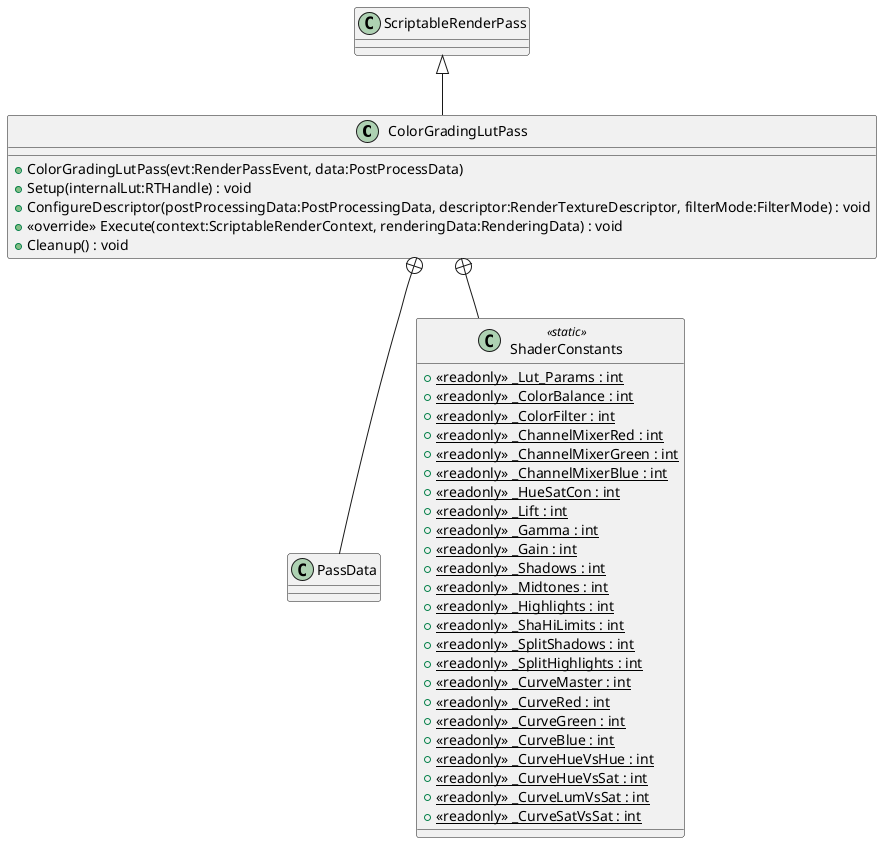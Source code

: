@startuml
class ColorGradingLutPass {
    + ColorGradingLutPass(evt:RenderPassEvent, data:PostProcessData)
    + Setup(internalLut:RTHandle) : void
    + ConfigureDescriptor(postProcessingData:PostProcessingData, descriptor:RenderTextureDescriptor, filterMode:FilterMode) : void
    + <<override>> Execute(context:ScriptableRenderContext, renderingData:RenderingData) : void
    + Cleanup() : void
}
class PassData {
}
class ShaderConstants <<static>> {
    + {static} <<readonly>> _Lut_Params : int
    + {static} <<readonly>> _ColorBalance : int
    + {static} <<readonly>> _ColorFilter : int
    + {static} <<readonly>> _ChannelMixerRed : int
    + {static} <<readonly>> _ChannelMixerGreen : int
    + {static} <<readonly>> _ChannelMixerBlue : int
    + {static} <<readonly>> _HueSatCon : int
    + {static} <<readonly>> _Lift : int
    + {static} <<readonly>> _Gamma : int
    + {static} <<readonly>> _Gain : int
    + {static} <<readonly>> _Shadows : int
    + {static} <<readonly>> _Midtones : int
    + {static} <<readonly>> _Highlights : int
    + {static} <<readonly>> _ShaHiLimits : int
    + {static} <<readonly>> _SplitShadows : int
    + {static} <<readonly>> _SplitHighlights : int
    + {static} <<readonly>> _CurveMaster : int
    + {static} <<readonly>> _CurveRed : int
    + {static} <<readonly>> _CurveGreen : int
    + {static} <<readonly>> _CurveBlue : int
    + {static} <<readonly>> _CurveHueVsHue : int
    + {static} <<readonly>> _CurveHueVsSat : int
    + {static} <<readonly>> _CurveLumVsSat : int
    + {static} <<readonly>> _CurveSatVsSat : int
}
ScriptableRenderPass <|-- ColorGradingLutPass
ColorGradingLutPass +-- PassData
ColorGradingLutPass +-- ShaderConstants
@enduml
